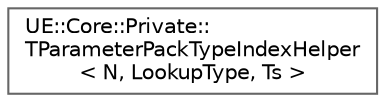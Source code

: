 digraph "Graphical Class Hierarchy"
{
 // INTERACTIVE_SVG=YES
 // LATEX_PDF_SIZE
  bgcolor="transparent";
  edge [fontname=Helvetica,fontsize=10,labelfontname=Helvetica,labelfontsize=10];
  node [fontname=Helvetica,fontsize=10,shape=box,height=0.2,width=0.4];
  rankdir="LR";
  Node0 [id="Node000000",label="UE::Core::Private::\lTParameterPackTypeIndexHelper\l\< N, LookupType, Ts \>",height=0.2,width=0.4,color="grey40", fillcolor="white", style="filled",URL="$d2/da2/structUE_1_1Core_1_1Private_1_1TParameterPackTypeIndexHelper.html",tooltip="Helper to lookup indices of each type in a template parameter pack."];
}
